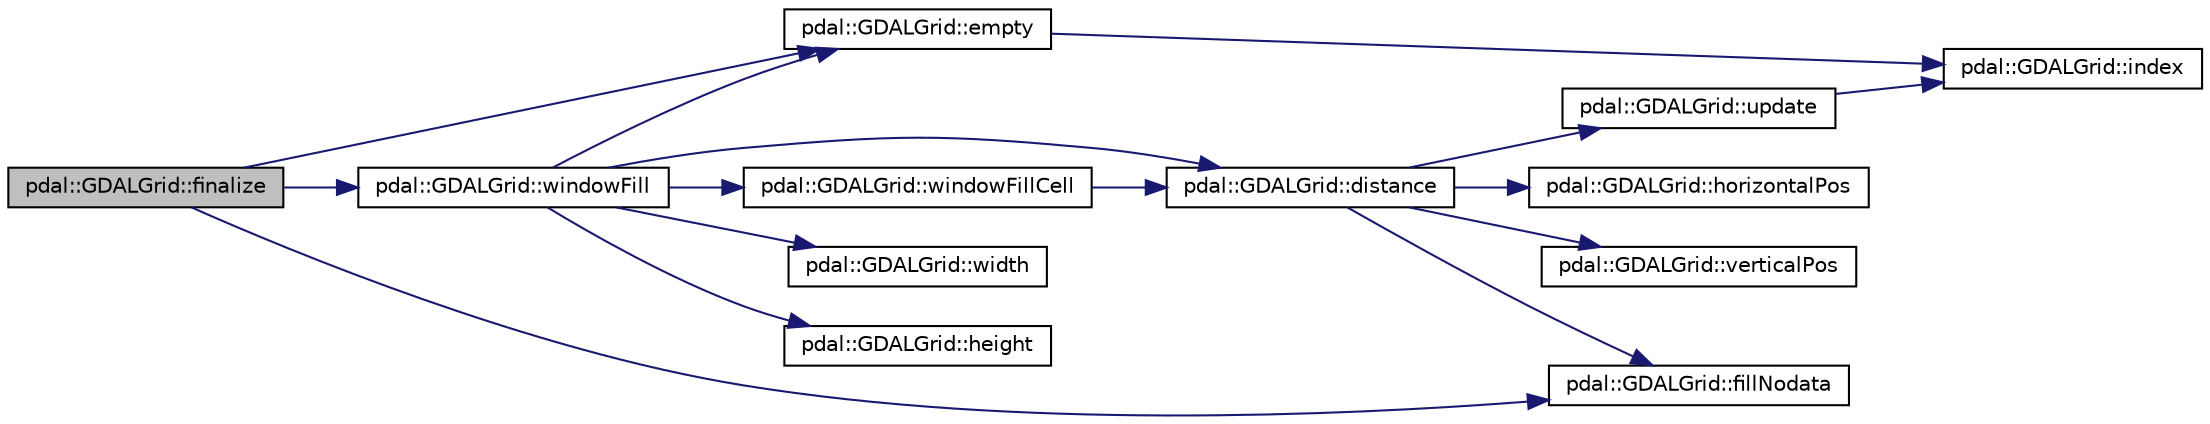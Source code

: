 digraph "pdal::GDALGrid::finalize"
{
  edge [fontname="Helvetica",fontsize="10",labelfontname="Helvetica",labelfontsize="10"];
  node [fontname="Helvetica",fontsize="10",shape=record];
  rankdir="LR";
  Node1 [label="pdal::GDALGrid::finalize",height=0.2,width=0.4,color="black", fillcolor="grey75", style="filled", fontcolor="black"];
  Node1 -> Node2 [color="midnightblue",fontsize="10",style="solid",fontname="Helvetica"];
  Node2 [label="pdal::GDALGrid::empty",height=0.2,width=0.4,color="black", fillcolor="white", style="filled",URL="$classpdal_1_1GDALGrid.html#a502944d1c3bf2d7daed001d5b56887cc"];
  Node2 -> Node3 [color="midnightblue",fontsize="10",style="solid",fontname="Helvetica"];
  Node3 [label="pdal::GDALGrid::index",height=0.2,width=0.4,color="black", fillcolor="white", style="filled",URL="$classpdal_1_1GDALGrid.html#aad61638561cd3049bba2717ab1ba23b1"];
  Node1 -> Node4 [color="midnightblue",fontsize="10",style="solid",fontname="Helvetica"];
  Node4 [label="pdal::GDALGrid::fillNodata",height=0.2,width=0.4,color="black", fillcolor="white", style="filled",URL="$classpdal_1_1GDALGrid.html#a3db36b257c5b02984a70daba39fcf5ff"];
  Node1 -> Node5 [color="midnightblue",fontsize="10",style="solid",fontname="Helvetica"];
  Node5 [label="pdal::GDALGrid::windowFill",height=0.2,width=0.4,color="black", fillcolor="white", style="filled",URL="$classpdal_1_1GDALGrid.html#a5a5b98b15ab754a0ca2d5c479604e96a"];
  Node5 -> Node6 [color="midnightblue",fontsize="10",style="solid",fontname="Helvetica"];
  Node6 [label="pdal::GDALGrid::width",height=0.2,width=0.4,color="black", fillcolor="white", style="filled",URL="$classpdal_1_1GDALGrid.html#aa87e44877a62e79b92d651ff4dc28848"];
  Node5 -> Node7 [color="midnightblue",fontsize="10",style="solid",fontname="Helvetica"];
  Node7 [label="pdal::GDALGrid::height",height=0.2,width=0.4,color="black", fillcolor="white", style="filled",URL="$classpdal_1_1GDALGrid.html#a0b26924f2de92cf1379112fab6f88401"];
  Node5 -> Node2 [color="midnightblue",fontsize="10",style="solid",fontname="Helvetica"];
  Node5 -> Node8 [color="midnightblue",fontsize="10",style="solid",fontname="Helvetica"];
  Node8 [label="pdal::GDALGrid::windowFillCell",height=0.2,width=0.4,color="black", fillcolor="white", style="filled",URL="$classpdal_1_1GDALGrid.html#a3df67e9df954c3b14c421e6319abbc93"];
  Node8 -> Node9 [color="midnightblue",fontsize="10",style="solid",fontname="Helvetica"];
  Node9 [label="pdal::GDALGrid::distance",height=0.2,width=0.4,color="black", fillcolor="white", style="filled",URL="$classpdal_1_1GDALGrid.html#af93a4a87c937433d3d82c050c0bd86bc"];
  Node9 -> Node4 [color="midnightblue",fontsize="10",style="solid",fontname="Helvetica"];
  Node9 -> Node10 [color="midnightblue",fontsize="10",style="solid",fontname="Helvetica"];
  Node10 [label="pdal::GDALGrid::horizontalPos",height=0.2,width=0.4,color="black", fillcolor="white", style="filled",URL="$classpdal_1_1GDALGrid.html#ab8332fb6e1bba9e71ace877af67811b6"];
  Node9 -> Node11 [color="midnightblue",fontsize="10",style="solid",fontname="Helvetica"];
  Node11 [label="pdal::GDALGrid::update",height=0.2,width=0.4,color="black", fillcolor="white", style="filled",URL="$classpdal_1_1GDALGrid.html#ac76afe2343939aefb49a0d4f82956519"];
  Node11 -> Node3 [color="midnightblue",fontsize="10",style="solid",fontname="Helvetica"];
  Node9 -> Node12 [color="midnightblue",fontsize="10",style="solid",fontname="Helvetica"];
  Node12 [label="pdal::GDALGrid::verticalPos",height=0.2,width=0.4,color="black", fillcolor="white", style="filled",URL="$classpdal_1_1GDALGrid.html#a74693723015c77582ea471d923133dbd"];
  Node5 -> Node9 [color="midnightblue",fontsize="10",style="solid",fontname="Helvetica"];
}
